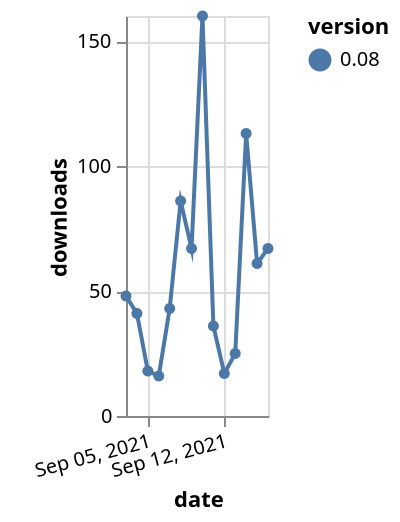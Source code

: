 {"$schema": "https://vega.github.io/schema/vega-lite/v5.json", "description": "A simple bar chart with embedded data.", "data": {"values": [{"date": "2021-09-03", "total": 78948, "delta": 48, "version": "0.08"}, {"date": "2021-09-04", "total": 78989, "delta": 41, "version": "0.08"}, {"date": "2021-09-05", "total": 79007, "delta": 18, "version": "0.08"}, {"date": "2021-09-06", "total": 79023, "delta": 16, "version": "0.08"}, {"date": "2021-09-07", "total": 79066, "delta": 43, "version": "0.08"}, {"date": "2021-09-08", "total": 79152, "delta": 86, "version": "0.08"}, {"date": "2021-09-09", "total": 79219, "delta": 67, "version": "0.08"}, {"date": "2021-09-10", "total": 79379, "delta": 160, "version": "0.08"}, {"date": "2021-09-11", "total": 79415, "delta": 36, "version": "0.08"}, {"date": "2021-09-12", "total": 79432, "delta": 17, "version": "0.08"}, {"date": "2021-09-13", "total": 79457, "delta": 25, "version": "0.08"}, {"date": "2021-09-14", "total": 79570, "delta": 113, "version": "0.08"}, {"date": "2021-09-15", "total": 79631, "delta": 61, "version": "0.08"}, {"date": "2021-09-16", "total": 79698, "delta": 67, "version": "0.08"}]}, "width": "container", "mark": {"type": "line", "point": {"filled": true}}, "encoding": {"x": {"field": "date", "type": "temporal", "timeUnit": "yearmonthdate", "title": "date", "axis": {"labelAngle": -15}}, "y": {"field": "delta", "type": "quantitative", "title": "downloads"}, "color": {"field": "version", "type": "nominal"}, "tooltip": {"field": "delta"}}}